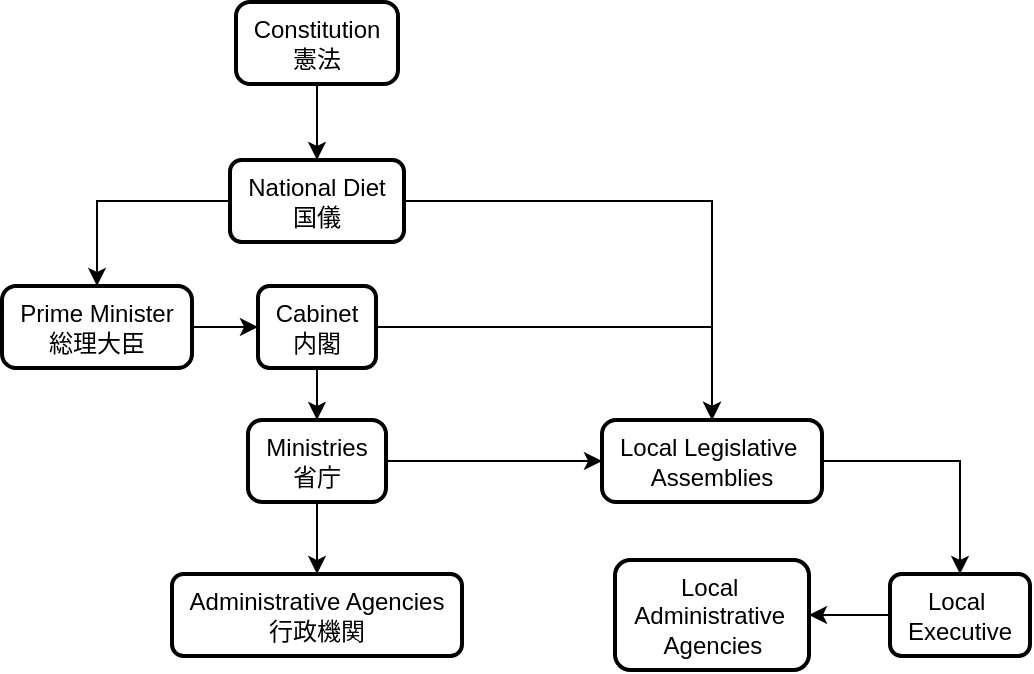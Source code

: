 <mxfile version="26.1.3">
  <diagram name="Page-1" id="knQFLreWpMhf7assTrFb">
    <mxGraphModel dx="786" dy="518" grid="0" gridSize="10" guides="1" tooltips="1" connect="1" arrows="1" fold="1" page="0" pageScale="1" pageWidth="827" pageHeight="1169" math="0" shadow="0">
      <root>
        <mxCell id="0" />
        <mxCell id="1" parent="0" />
        <mxCell id="n_A1vjY1Jn5EMKk_JTxg-4" value="" style="edgeStyle=orthogonalEdgeStyle;rounded=0;orthogonalLoop=1;jettySize=auto;html=1;" edge="1" parent="1" source="n_A1vjY1Jn5EMKk_JTxg-2" target="n_A1vjY1Jn5EMKk_JTxg-3">
          <mxGeometry relative="1" as="geometry" />
        </mxCell>
        <mxCell id="n_A1vjY1Jn5EMKk_JTxg-2" value="Constitution&lt;div&gt;憲法&lt;/div&gt;" style="rounded=1;whiteSpace=wrap;html=1;absoluteArcSize=1;arcSize=14;strokeWidth=2;" vertex="1" parent="1">
          <mxGeometry x="213" y="283" width="81" height="41" as="geometry" />
        </mxCell>
        <mxCell id="n_A1vjY1Jn5EMKk_JTxg-22" style="edgeStyle=orthogonalEdgeStyle;rounded=0;orthogonalLoop=1;jettySize=auto;html=1;" edge="1" parent="1" source="n_A1vjY1Jn5EMKk_JTxg-3" target="n_A1vjY1Jn5EMKk_JTxg-21">
          <mxGeometry relative="1" as="geometry" />
        </mxCell>
        <mxCell id="n_A1vjY1Jn5EMKk_JTxg-29" style="edgeStyle=orthogonalEdgeStyle;rounded=0;orthogonalLoop=1;jettySize=auto;html=1;entryX=0.5;entryY=0;entryDx=0;entryDy=0;" edge="1" parent="1" source="n_A1vjY1Jn5EMKk_JTxg-3" target="n_A1vjY1Jn5EMKk_JTxg-9">
          <mxGeometry relative="1" as="geometry" />
        </mxCell>
        <mxCell id="n_A1vjY1Jn5EMKk_JTxg-3" value="National Diet&lt;div&gt;国儀&lt;/div&gt;" style="whiteSpace=wrap;html=1;rounded=1;arcSize=14;strokeWidth=2;" vertex="1" parent="1">
          <mxGeometry x="210" y="362" width="87" height="41" as="geometry" />
        </mxCell>
        <mxCell id="n_A1vjY1Jn5EMKk_JTxg-18" style="edgeStyle=orthogonalEdgeStyle;rounded=0;orthogonalLoop=1;jettySize=auto;html=1;" edge="1" parent="1" source="n_A1vjY1Jn5EMKk_JTxg-5" target="n_A1vjY1Jn5EMKk_JTxg-17">
          <mxGeometry relative="1" as="geometry" />
        </mxCell>
        <mxCell id="n_A1vjY1Jn5EMKk_JTxg-32" style="edgeStyle=orthogonalEdgeStyle;rounded=0;orthogonalLoop=1;jettySize=auto;html=1;" edge="1" parent="1" source="n_A1vjY1Jn5EMKk_JTxg-5" target="n_A1vjY1Jn5EMKk_JTxg-21">
          <mxGeometry relative="1" as="geometry" />
        </mxCell>
        <mxCell id="n_A1vjY1Jn5EMKk_JTxg-5" value="Cabinet&lt;div&gt;内閣&lt;/div&gt;" style="whiteSpace=wrap;html=1;rounded=1;arcSize=14;strokeWidth=2;" vertex="1" parent="1">
          <mxGeometry x="224" y="425" width="59" height="41" as="geometry" />
        </mxCell>
        <mxCell id="n_A1vjY1Jn5EMKk_JTxg-30" style="edgeStyle=orthogonalEdgeStyle;rounded=0;orthogonalLoop=1;jettySize=auto;html=1;" edge="1" parent="1" source="n_A1vjY1Jn5EMKk_JTxg-9" target="n_A1vjY1Jn5EMKk_JTxg-5">
          <mxGeometry relative="1" as="geometry" />
        </mxCell>
        <mxCell id="n_A1vjY1Jn5EMKk_JTxg-9" value="Prime Minister&lt;div&gt;総理大臣&lt;/div&gt;" style="rounded=1;whiteSpace=wrap;html=1;absoluteArcSize=1;arcSize=14;strokeWidth=2;" vertex="1" parent="1">
          <mxGeometry x="96" y="425" width="95" height="41" as="geometry" />
        </mxCell>
        <mxCell id="n_A1vjY1Jn5EMKk_JTxg-20" value="" style="edgeStyle=orthogonalEdgeStyle;rounded=0;orthogonalLoop=1;jettySize=auto;html=1;" edge="1" parent="1" source="n_A1vjY1Jn5EMKk_JTxg-17" target="n_A1vjY1Jn5EMKk_JTxg-19">
          <mxGeometry relative="1" as="geometry" />
        </mxCell>
        <mxCell id="n_A1vjY1Jn5EMKk_JTxg-31" style="edgeStyle=orthogonalEdgeStyle;rounded=0;orthogonalLoop=1;jettySize=auto;html=1;" edge="1" parent="1" source="n_A1vjY1Jn5EMKk_JTxg-17" target="n_A1vjY1Jn5EMKk_JTxg-21">
          <mxGeometry relative="1" as="geometry" />
        </mxCell>
        <mxCell id="n_A1vjY1Jn5EMKk_JTxg-17" value="&lt;div&gt;Ministries&lt;/div&gt;&lt;div&gt;省庁&lt;/div&gt;" style="rounded=1;whiteSpace=wrap;html=1;absoluteArcSize=1;arcSize=14;strokeWidth=2;" vertex="1" parent="1">
          <mxGeometry x="219" y="492" width="69" height="41" as="geometry" />
        </mxCell>
        <mxCell id="n_A1vjY1Jn5EMKk_JTxg-19" value="Administrative Agencies&lt;div&gt;行政機関&lt;/div&gt;" style="whiteSpace=wrap;html=1;rounded=1;arcSize=14;strokeWidth=2;" vertex="1" parent="1">
          <mxGeometry x="181" y="569" width="145" height="41" as="geometry" />
        </mxCell>
        <mxCell id="n_A1vjY1Jn5EMKk_JTxg-27" style="edgeStyle=orthogonalEdgeStyle;rounded=0;orthogonalLoop=1;jettySize=auto;html=1;entryX=0.5;entryY=0;entryDx=0;entryDy=0;" edge="1" parent="1" source="n_A1vjY1Jn5EMKk_JTxg-21" target="n_A1vjY1Jn5EMKk_JTxg-23">
          <mxGeometry relative="1" as="geometry" />
        </mxCell>
        <mxCell id="n_A1vjY1Jn5EMKk_JTxg-21" value="Local Legislative&amp;nbsp;&lt;div&gt;Assemblies&lt;/div&gt;" style="rounded=1;whiteSpace=wrap;html=1;absoluteArcSize=1;arcSize=14;strokeWidth=2;" vertex="1" parent="1">
          <mxGeometry x="396" y="492" width="110" height="41" as="geometry" />
        </mxCell>
        <mxCell id="n_A1vjY1Jn5EMKk_JTxg-28" style="edgeStyle=orthogonalEdgeStyle;rounded=0;orthogonalLoop=1;jettySize=auto;html=1;" edge="1" parent="1" source="n_A1vjY1Jn5EMKk_JTxg-23" target="n_A1vjY1Jn5EMKk_JTxg-25">
          <mxGeometry relative="1" as="geometry" />
        </mxCell>
        <mxCell id="n_A1vjY1Jn5EMKk_JTxg-23" value="Local&amp;nbsp;&lt;div&gt;Executive&lt;/div&gt;" style="whiteSpace=wrap;html=1;rounded=1;arcSize=14;strokeWidth=2;" vertex="1" parent="1">
          <mxGeometry x="540" y="569" width="70" height="41" as="geometry" />
        </mxCell>
        <mxCell id="n_A1vjY1Jn5EMKk_JTxg-25" value="Local&amp;nbsp;&lt;div&gt;Administrative&amp;nbsp;&lt;div&gt;Agencies&lt;/div&gt;&lt;/div&gt;" style="whiteSpace=wrap;html=1;rounded=1;arcSize=14;strokeWidth=2;" vertex="1" parent="1">
          <mxGeometry x="402.5" y="562" width="97" height="55" as="geometry" />
        </mxCell>
      </root>
    </mxGraphModel>
  </diagram>
</mxfile>
